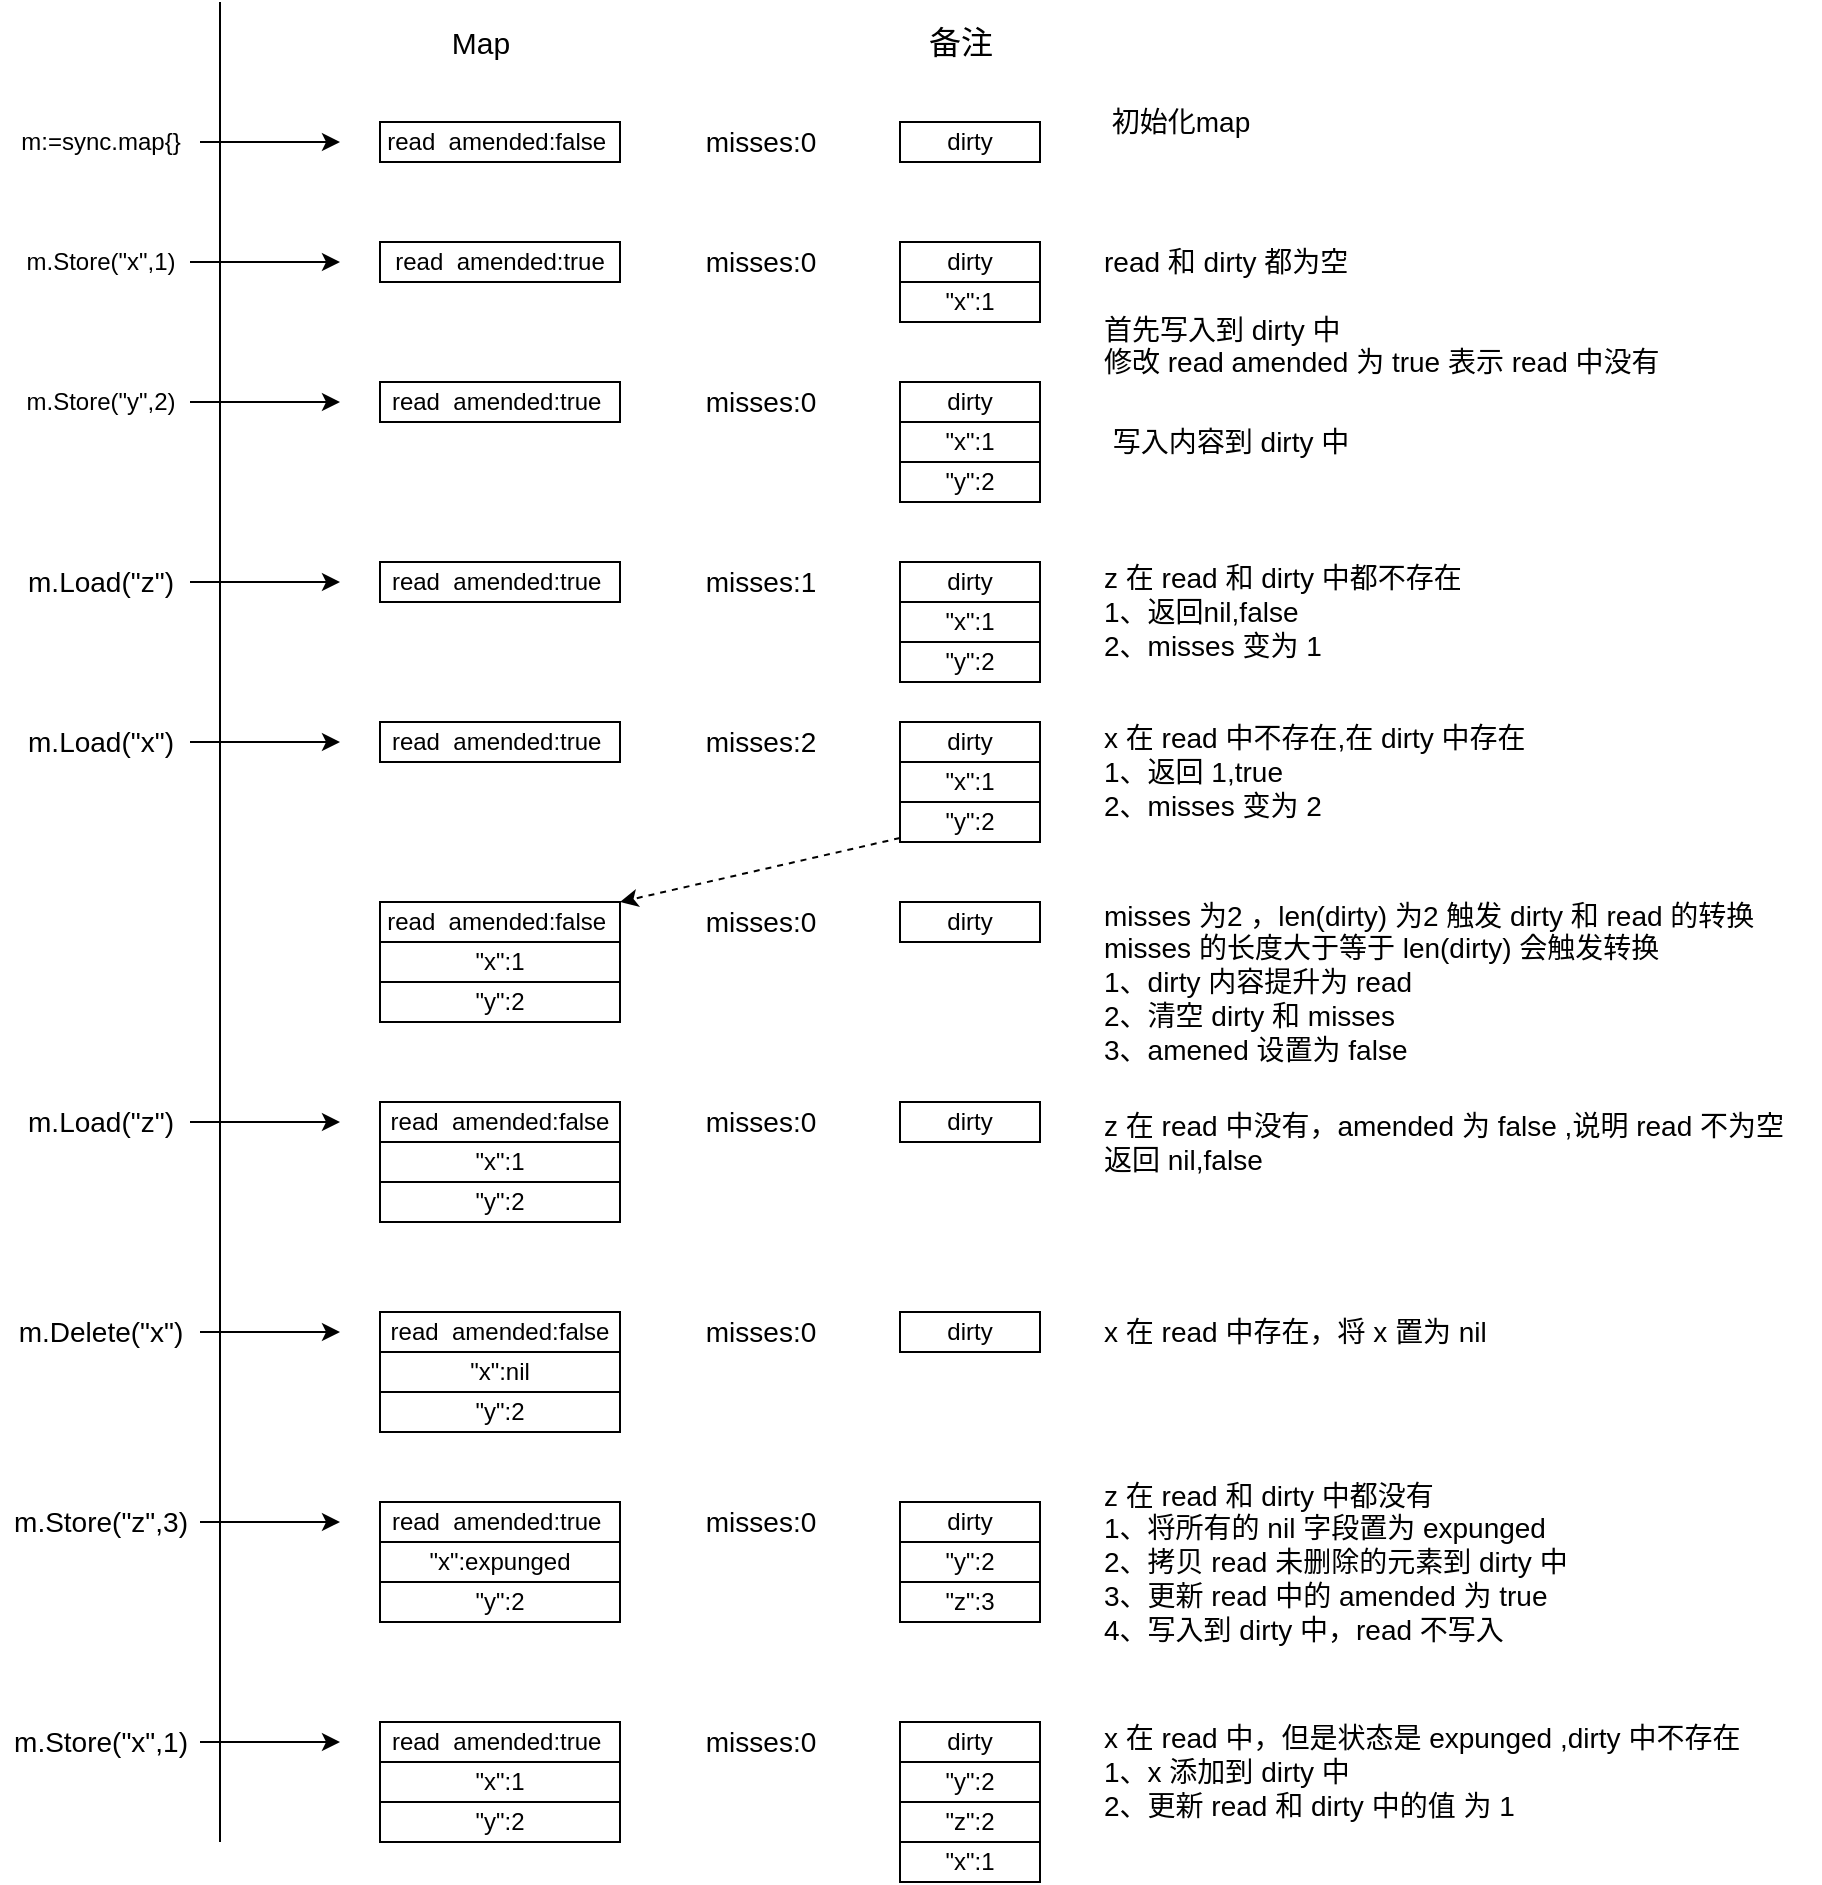 <mxfile pages="16">
    <diagram id="24sgOk005YfM9f5gaFTB" name="sync_map">
        <mxGraphModel dx="781" dy="591" grid="1" gridSize="10" guides="1" tooltips="1" connect="1" arrows="1" fold="1" page="1" pageScale="1" pageWidth="3300" pageHeight="4681" math="0" shadow="0">
            <root>
                <mxCell id="kQL8fXOMD9WAkuxqkzjQ-0"/>
                <mxCell id="kQL8fXOMD9WAkuxqkzjQ-1" parent="kQL8fXOMD9WAkuxqkzjQ-0"/>
                <mxCell id="0qfVXdXb0fOPbhbPSKhO-14" value="" style="endArrow=none;html=1;" edge="1" parent="kQL8fXOMD9WAkuxqkzjQ-1">
                    <mxGeometry width="50" height="50" relative="1" as="geometry">
                        <mxPoint x="380" y="1050" as="sourcePoint"/>
                        <mxPoint x="380" y="130" as="targetPoint"/>
                    </mxGeometry>
                </mxCell>
                <mxCell id="0qfVXdXb0fOPbhbPSKhO-15" value="&lt;font style=&quot;font-size: 15px&quot;&gt;Map&lt;/font&gt;" style="text;html=1;align=center;verticalAlign=middle;resizable=0;points=[];autosize=1;strokeColor=none;fillColor=none;" vertex="1" parent="kQL8fXOMD9WAkuxqkzjQ-1">
                    <mxGeometry x="490" y="140" width="40" height="20" as="geometry"/>
                </mxCell>
                <mxCell id="0qfVXdXb0fOPbhbPSKhO-16" value="&lt;font style=&quot;font-size: 16px&quot;&gt;备注&lt;/font&gt;" style="text;html=1;align=center;verticalAlign=middle;resizable=0;points=[];autosize=1;strokeColor=none;fillColor=none;" vertex="1" parent="kQL8fXOMD9WAkuxqkzjQ-1">
                    <mxGeometry x="725" y="140" width="50" height="20" as="geometry"/>
                </mxCell>
                <mxCell id="0qfVXdXb0fOPbhbPSKhO-18" style="edgeStyle=none;html=1;" edge="1" parent="kQL8fXOMD9WAkuxqkzjQ-1" source="0qfVXdXb0fOPbhbPSKhO-17">
                    <mxGeometry relative="1" as="geometry">
                        <mxPoint x="440" y="200" as="targetPoint"/>
                    </mxGeometry>
                </mxCell>
                <mxCell id="0qfVXdXb0fOPbhbPSKhO-17" value="m:=sync.map{}" style="text;html=1;align=center;verticalAlign=middle;resizable=0;points=[];autosize=1;strokeColor=none;fillColor=none;" vertex="1" parent="kQL8fXOMD9WAkuxqkzjQ-1">
                    <mxGeometry x="270" y="190" width="100" height="20" as="geometry"/>
                </mxCell>
                <mxCell id="0qfVXdXb0fOPbhbPSKhO-19" value="&lt;font style=&quot;font-size: 12px&quot;&gt;read&lt;/font&gt;&amp;nbsp; amended:false&amp;nbsp;" style="rounded=0;whiteSpace=wrap;html=1;" vertex="1" parent="kQL8fXOMD9WAkuxqkzjQ-1">
                    <mxGeometry x="460" y="190" width="120" height="20" as="geometry"/>
                </mxCell>
                <mxCell id="0qfVXdXb0fOPbhbPSKhO-20" value="&lt;font style=&quot;font-size: 14px&quot;&gt;misses:0&lt;/font&gt;" style="text;html=1;align=center;verticalAlign=middle;resizable=0;points=[];autosize=1;strokeColor=none;fillColor=none;fontSize=12;" vertex="1" parent="kQL8fXOMD9WAkuxqkzjQ-1">
                    <mxGeometry x="615" y="190" width="70" height="20" as="geometry"/>
                </mxCell>
                <mxCell id="0qfVXdXb0fOPbhbPSKhO-21" value="dirty" style="rounded=0;whiteSpace=wrap;html=1;" vertex="1" parent="kQL8fXOMD9WAkuxqkzjQ-1">
                    <mxGeometry x="720" y="190" width="70" height="20" as="geometry"/>
                </mxCell>
                <mxCell id="0qfVXdXb0fOPbhbPSKhO-22" style="edgeStyle=none;html=1;" edge="1" parent="kQL8fXOMD9WAkuxqkzjQ-1" source="0qfVXdXb0fOPbhbPSKhO-23">
                    <mxGeometry relative="1" as="geometry">
                        <mxPoint x="440" y="260" as="targetPoint"/>
                    </mxGeometry>
                </mxCell>
                <mxCell id="0qfVXdXb0fOPbhbPSKhO-23" value="m.Store(&quot;x&quot;,1)" style="text;html=1;align=center;verticalAlign=middle;resizable=0;points=[];autosize=1;strokeColor=none;fillColor=none;" vertex="1" parent="kQL8fXOMD9WAkuxqkzjQ-1">
                    <mxGeometry x="275" y="250" width="90" height="20" as="geometry"/>
                </mxCell>
                <mxCell id="0qfVXdXb0fOPbhbPSKhO-24" value="&lt;font style=&quot;font-size: 12px&quot;&gt;read&lt;/font&gt;&amp;nbsp; amended:true" style="rounded=0;whiteSpace=wrap;html=1;" vertex="1" parent="kQL8fXOMD9WAkuxqkzjQ-1">
                    <mxGeometry x="460" y="250" width="120" height="20" as="geometry"/>
                </mxCell>
                <mxCell id="0qfVXdXb0fOPbhbPSKhO-25" value="&lt;font style=&quot;font-size: 14px&quot;&gt;misses:0&lt;/font&gt;" style="text;html=1;align=center;verticalAlign=middle;resizable=0;points=[];autosize=1;strokeColor=none;fillColor=none;fontSize=12;" vertex="1" parent="kQL8fXOMD9WAkuxqkzjQ-1">
                    <mxGeometry x="615" y="250" width="70" height="20" as="geometry"/>
                </mxCell>
                <mxCell id="0qfVXdXb0fOPbhbPSKhO-26" value="dirty" style="rounded=0;whiteSpace=wrap;html=1;" vertex="1" parent="kQL8fXOMD9WAkuxqkzjQ-1">
                    <mxGeometry x="720" y="250" width="70" height="20" as="geometry"/>
                </mxCell>
                <mxCell id="0qfVXdXb0fOPbhbPSKhO-27" style="edgeStyle=none;html=1;" edge="1" parent="kQL8fXOMD9WAkuxqkzjQ-1" source="0qfVXdXb0fOPbhbPSKhO-28">
                    <mxGeometry relative="1" as="geometry">
                        <mxPoint x="440" y="330" as="targetPoint"/>
                    </mxGeometry>
                </mxCell>
                <mxCell id="0qfVXdXb0fOPbhbPSKhO-28" value="m.Store(&quot;y&quot;,2)" style="text;html=1;align=center;verticalAlign=middle;resizable=0;points=[];autosize=1;strokeColor=none;fillColor=none;" vertex="1" parent="kQL8fXOMD9WAkuxqkzjQ-1">
                    <mxGeometry x="275" y="320" width="90" height="20" as="geometry"/>
                </mxCell>
                <mxCell id="0qfVXdXb0fOPbhbPSKhO-29" value="&lt;font style=&quot;font-size: 12px&quot;&gt;read&lt;/font&gt;&amp;nbsp; amended:true&amp;nbsp;" style="rounded=0;whiteSpace=wrap;html=1;" vertex="1" parent="kQL8fXOMD9WAkuxqkzjQ-1">
                    <mxGeometry x="460" y="320" width="120" height="20" as="geometry"/>
                </mxCell>
                <mxCell id="0qfVXdXb0fOPbhbPSKhO-30" value="&lt;font style=&quot;font-size: 14px&quot;&gt;misses:0&lt;/font&gt;" style="text;html=1;align=center;verticalAlign=middle;resizable=0;points=[];autosize=1;strokeColor=none;fillColor=none;fontSize=12;" vertex="1" parent="kQL8fXOMD9WAkuxqkzjQ-1">
                    <mxGeometry x="615" y="320" width="70" height="20" as="geometry"/>
                </mxCell>
                <mxCell id="0qfVXdXb0fOPbhbPSKhO-32" value="&quot;x&quot;:1" style="rounded=0;whiteSpace=wrap;html=1;" vertex="1" parent="kQL8fXOMD9WAkuxqkzjQ-1">
                    <mxGeometry x="720" y="270" width="70" height="20" as="geometry"/>
                </mxCell>
                <mxCell id="0qfVXdXb0fOPbhbPSKhO-33" value="&lt;font style=&quot;font-size: 14px&quot;&gt;初始化map&lt;/font&gt;" style="text;html=1;align=center;verticalAlign=middle;resizable=0;points=[];autosize=1;strokeColor=none;fillColor=none;fontSize=12;" vertex="1" parent="kQL8fXOMD9WAkuxqkzjQ-1">
                    <mxGeometry x="820" y="180" width="80" height="20" as="geometry"/>
                </mxCell>
                <mxCell id="0qfVXdXb0fOPbhbPSKhO-35" value="&lt;font style=&quot;font-size: 14px&quot;&gt;read 和 dirty 都为空&lt;br&gt;&lt;br&gt;首先写入到 dirty 中&lt;br&gt;修改 read amended 为 true 表示 read 中没有&lt;/font&gt;" style="text;html=1;align=left;verticalAlign=middle;resizable=0;points=[];autosize=1;strokeColor=none;fillColor=none;fontSize=12;" vertex="1" parent="kQL8fXOMD9WAkuxqkzjQ-1">
                    <mxGeometry x="820" y="250" width="290" height="70" as="geometry"/>
                </mxCell>
                <mxCell id="0qfVXdXb0fOPbhbPSKhO-36" value="dirty" style="rounded=0;whiteSpace=wrap;html=1;" vertex="1" parent="kQL8fXOMD9WAkuxqkzjQ-1">
                    <mxGeometry x="720" y="320" width="70" height="20" as="geometry"/>
                </mxCell>
                <mxCell id="0qfVXdXb0fOPbhbPSKhO-37" value="&quot;x&quot;:1" style="rounded=0;whiteSpace=wrap;html=1;" vertex="1" parent="kQL8fXOMD9WAkuxqkzjQ-1">
                    <mxGeometry x="720" y="340" width="70" height="20" as="geometry"/>
                </mxCell>
                <mxCell id="0qfVXdXb0fOPbhbPSKhO-38" value="&quot;y&quot;:2" style="rounded=0;whiteSpace=wrap;html=1;" vertex="1" parent="kQL8fXOMD9WAkuxqkzjQ-1">
                    <mxGeometry x="720" y="360" width="70" height="20" as="geometry"/>
                </mxCell>
                <mxCell id="0qfVXdXb0fOPbhbPSKhO-39" value="&lt;font style=&quot;font-size: 14px&quot;&gt;写入内容到 dirty 中&lt;/font&gt;" style="text;html=1;align=center;verticalAlign=middle;resizable=0;points=[];autosize=1;strokeColor=none;fillColor=none;fontSize=12;" vertex="1" parent="kQL8fXOMD9WAkuxqkzjQ-1">
                    <mxGeometry x="820" y="340" width="130" height="20" as="geometry"/>
                </mxCell>
                <mxCell id="0qfVXdXb0fOPbhbPSKhO-40" style="edgeStyle=none;html=1;" edge="1" parent="kQL8fXOMD9WAkuxqkzjQ-1" source="0qfVXdXb0fOPbhbPSKhO-41">
                    <mxGeometry relative="1" as="geometry">
                        <mxPoint x="440" y="420" as="targetPoint"/>
                    </mxGeometry>
                </mxCell>
                <mxCell id="0qfVXdXb0fOPbhbPSKhO-41" value="&lt;font style=&quot;font-size: 14px&quot;&gt;m.Load(&quot;z&quot;)&lt;/font&gt;" style="text;html=1;align=center;verticalAlign=middle;resizable=0;points=[];autosize=1;strokeColor=none;fillColor=none;" vertex="1" parent="kQL8fXOMD9WAkuxqkzjQ-1">
                    <mxGeometry x="275" y="410" width="90" height="20" as="geometry"/>
                </mxCell>
                <mxCell id="0qfVXdXb0fOPbhbPSKhO-42" value="&lt;font style=&quot;font-size: 12px&quot;&gt;read&lt;/font&gt;&amp;nbsp; amended:true&amp;nbsp;" style="rounded=0;whiteSpace=wrap;html=1;" vertex="1" parent="kQL8fXOMD9WAkuxqkzjQ-1">
                    <mxGeometry x="460" y="410" width="120" height="20" as="geometry"/>
                </mxCell>
                <mxCell id="0qfVXdXb0fOPbhbPSKhO-43" value="&lt;font style=&quot;font-size: 14px&quot;&gt;misses:1&lt;/font&gt;" style="text;html=1;align=center;verticalAlign=middle;resizable=0;points=[];autosize=1;strokeColor=none;fillColor=none;fontSize=12;" vertex="1" parent="kQL8fXOMD9WAkuxqkzjQ-1">
                    <mxGeometry x="615" y="410" width="70" height="20" as="geometry"/>
                </mxCell>
                <mxCell id="0qfVXdXb0fOPbhbPSKhO-44" value="dirty" style="rounded=0;whiteSpace=wrap;html=1;" vertex="1" parent="kQL8fXOMD9WAkuxqkzjQ-1">
                    <mxGeometry x="720" y="410" width="70" height="20" as="geometry"/>
                </mxCell>
                <mxCell id="0qfVXdXb0fOPbhbPSKhO-45" value="&quot;x&quot;:1" style="rounded=0;whiteSpace=wrap;html=1;" vertex="1" parent="kQL8fXOMD9WAkuxqkzjQ-1">
                    <mxGeometry x="720" y="430" width="70" height="20" as="geometry"/>
                </mxCell>
                <mxCell id="0qfVXdXb0fOPbhbPSKhO-46" value="&quot;y&quot;:2" style="rounded=0;whiteSpace=wrap;html=1;" vertex="1" parent="kQL8fXOMD9WAkuxqkzjQ-1">
                    <mxGeometry x="720" y="450" width="70" height="20" as="geometry"/>
                </mxCell>
                <mxCell id="0qfVXdXb0fOPbhbPSKhO-47" value="&lt;font style=&quot;font-size: 14px&quot;&gt;z 在 read 和 dirty 中都不存在&amp;nbsp;&lt;br&gt;1、返回nil,false&lt;br&gt;2、misses 变为 1&lt;/font&gt;" style="text;html=1;align=left;verticalAlign=middle;resizable=0;points=[];autosize=1;strokeColor=none;fillColor=none;fontSize=12;" vertex="1" parent="kQL8fXOMD9WAkuxqkzjQ-1">
                    <mxGeometry x="820" y="410" width="200" height="50" as="geometry"/>
                </mxCell>
                <mxCell id="0qfVXdXb0fOPbhbPSKhO-48" style="edgeStyle=none;html=1;" edge="1" parent="kQL8fXOMD9WAkuxqkzjQ-1" source="0qfVXdXb0fOPbhbPSKhO-49">
                    <mxGeometry relative="1" as="geometry">
                        <mxPoint x="440" y="500" as="targetPoint"/>
                    </mxGeometry>
                </mxCell>
                <mxCell id="0qfVXdXb0fOPbhbPSKhO-49" value="&lt;font style=&quot;font-size: 14px&quot;&gt;m.Load(&quot;x&quot;)&lt;/font&gt;" style="text;html=1;align=center;verticalAlign=middle;resizable=0;points=[];autosize=1;strokeColor=none;fillColor=none;" vertex="1" parent="kQL8fXOMD9WAkuxqkzjQ-1">
                    <mxGeometry x="275" y="490" width="90" height="20" as="geometry"/>
                </mxCell>
                <mxCell id="0qfVXdXb0fOPbhbPSKhO-50" value="&lt;font style=&quot;font-size: 12px&quot;&gt;read&lt;/font&gt;&amp;nbsp; amended:true&amp;nbsp;" style="rounded=0;whiteSpace=wrap;html=1;" vertex="1" parent="kQL8fXOMD9WAkuxqkzjQ-1">
                    <mxGeometry x="460" y="490" width="120" height="20" as="geometry"/>
                </mxCell>
                <mxCell id="0qfVXdXb0fOPbhbPSKhO-51" value="&lt;font style=&quot;font-size: 14px&quot;&gt;misses:2&lt;/font&gt;" style="text;html=1;align=center;verticalAlign=middle;resizable=0;points=[];autosize=1;strokeColor=none;fillColor=none;fontSize=12;" vertex="1" parent="kQL8fXOMD9WAkuxqkzjQ-1">
                    <mxGeometry x="615" y="490" width="70" height="20" as="geometry"/>
                </mxCell>
                <mxCell id="0qfVXdXb0fOPbhbPSKhO-52" value="dirty" style="rounded=0;whiteSpace=wrap;html=1;" vertex="1" parent="kQL8fXOMD9WAkuxqkzjQ-1">
                    <mxGeometry x="720" y="490" width="70" height="20" as="geometry"/>
                </mxCell>
                <mxCell id="0qfVXdXb0fOPbhbPSKhO-53" value="&quot;x&quot;:1" style="rounded=0;whiteSpace=wrap;html=1;" vertex="1" parent="kQL8fXOMD9WAkuxqkzjQ-1">
                    <mxGeometry x="720" y="510" width="70" height="20" as="geometry"/>
                </mxCell>
                <mxCell id="0qfVXdXb0fOPbhbPSKhO-77" style="edgeStyle=none;html=1;entryX=1;entryY=0;entryDx=0;entryDy=0;fontSize=12;dashed=1;" edge="1" parent="kQL8fXOMD9WAkuxqkzjQ-1" source="0qfVXdXb0fOPbhbPSKhO-54" target="0qfVXdXb0fOPbhbPSKhO-67">
                    <mxGeometry relative="1" as="geometry"/>
                </mxCell>
                <mxCell id="0qfVXdXb0fOPbhbPSKhO-54" value="&quot;y&quot;:2" style="rounded=0;whiteSpace=wrap;html=1;" vertex="1" parent="kQL8fXOMD9WAkuxqkzjQ-1">
                    <mxGeometry x="720" y="530" width="70" height="20" as="geometry"/>
                </mxCell>
                <mxCell id="0qfVXdXb0fOPbhbPSKhO-55" value="&lt;font style=&quot;font-size: 14px&quot;&gt;x 在 read 中不存在,在 dirty 中存在&amp;nbsp;&lt;br&gt;1、返回 1,true&lt;br&gt;2、misses 变为 2&lt;/font&gt;" style="text;html=1;align=left;verticalAlign=middle;resizable=0;points=[];autosize=1;strokeColor=none;fillColor=none;fontSize=12;" vertex="1" parent="kQL8fXOMD9WAkuxqkzjQ-1">
                    <mxGeometry x="820" y="490" width="230" height="50" as="geometry"/>
                </mxCell>
                <mxCell id="0qfVXdXb0fOPbhbPSKhO-67" value="&lt;font style=&quot;font-size: 12px&quot;&gt;read&lt;/font&gt;&amp;nbsp; amended:false&amp;nbsp;" style="rounded=0;whiteSpace=wrap;html=1;" vertex="1" parent="kQL8fXOMD9WAkuxqkzjQ-1">
                    <mxGeometry x="460" y="580" width="120" height="20" as="geometry"/>
                </mxCell>
                <mxCell id="0qfVXdXb0fOPbhbPSKhO-68" value="&lt;font style=&quot;font-size: 14px&quot;&gt;misses:0&lt;/font&gt;" style="text;html=1;align=center;verticalAlign=middle;resizable=0;points=[];autosize=1;strokeColor=none;fillColor=none;fontSize=12;" vertex="1" parent="kQL8fXOMD9WAkuxqkzjQ-1">
                    <mxGeometry x="615" y="580" width="70" height="20" as="geometry"/>
                </mxCell>
                <mxCell id="0qfVXdXb0fOPbhbPSKhO-69" value="dirty" style="rounded=0;whiteSpace=wrap;html=1;" vertex="1" parent="kQL8fXOMD9WAkuxqkzjQ-1">
                    <mxGeometry x="720" y="580" width="70" height="20" as="geometry"/>
                </mxCell>
                <mxCell id="0qfVXdXb0fOPbhbPSKhO-72" value="&lt;font style=&quot;font-size: 14px&quot;&gt;misses 为2 ，len(dirty) 为2 触发 dirty 和 read 的转换&lt;br&gt;misses 的长度大于等于 len(dirty) 会触发转换&lt;br&gt;1、dirty 内容提升为 read&lt;br&gt;2、清空 dirty 和 misses&amp;nbsp;&lt;br&gt;3、amened 设置为 false&lt;/font&gt;" style="text;html=1;align=left;verticalAlign=middle;resizable=0;points=[];autosize=1;strokeColor=none;fillColor=none;fontSize=12;" vertex="1" parent="kQL8fXOMD9WAkuxqkzjQ-1">
                    <mxGeometry x="820" y="580" width="340" height="80" as="geometry"/>
                </mxCell>
                <mxCell id="0qfVXdXb0fOPbhbPSKhO-73" value="&quot;x&quot;:1" style="rounded=0;whiteSpace=wrap;html=1;" vertex="1" parent="kQL8fXOMD9WAkuxqkzjQ-1">
                    <mxGeometry x="460" y="600" width="120" height="20" as="geometry"/>
                </mxCell>
                <mxCell id="0qfVXdXb0fOPbhbPSKhO-74" value="&quot;y&quot;:2" style="rounded=0;whiteSpace=wrap;html=1;" vertex="1" parent="kQL8fXOMD9WAkuxqkzjQ-1">
                    <mxGeometry x="460" y="620" width="120" height="20" as="geometry"/>
                </mxCell>
                <mxCell id="0qfVXdXb0fOPbhbPSKhO-78" style="edgeStyle=none;html=1;" edge="1" parent="kQL8fXOMD9WAkuxqkzjQ-1" source="0qfVXdXb0fOPbhbPSKhO-79">
                    <mxGeometry relative="1" as="geometry">
                        <mxPoint x="440" y="690" as="targetPoint"/>
                    </mxGeometry>
                </mxCell>
                <mxCell id="0qfVXdXb0fOPbhbPSKhO-79" value="&lt;font style=&quot;font-size: 14px&quot;&gt;m.Load(&quot;z&quot;)&lt;/font&gt;" style="text;html=1;align=center;verticalAlign=middle;resizable=0;points=[];autosize=1;strokeColor=none;fillColor=none;" vertex="1" parent="kQL8fXOMD9WAkuxqkzjQ-1">
                    <mxGeometry x="275" y="680" width="90" height="20" as="geometry"/>
                </mxCell>
                <mxCell id="0qfVXdXb0fOPbhbPSKhO-80" value="&lt;font style=&quot;font-size: 12px&quot;&gt;read&lt;/font&gt;&amp;nbsp; amended:false" style="rounded=0;whiteSpace=wrap;html=1;" vertex="1" parent="kQL8fXOMD9WAkuxqkzjQ-1">
                    <mxGeometry x="460" y="680" width="120" height="20" as="geometry"/>
                </mxCell>
                <mxCell id="0qfVXdXb0fOPbhbPSKhO-81" value="&lt;font style=&quot;font-size: 14px&quot;&gt;misses:0&lt;/font&gt;" style="text;html=1;align=center;verticalAlign=middle;resizable=0;points=[];autosize=1;strokeColor=none;fillColor=none;fontSize=12;" vertex="1" parent="kQL8fXOMD9WAkuxqkzjQ-1">
                    <mxGeometry x="615" y="680" width="70" height="20" as="geometry"/>
                </mxCell>
                <mxCell id="0qfVXdXb0fOPbhbPSKhO-82" value="dirty" style="rounded=0;whiteSpace=wrap;html=1;" vertex="1" parent="kQL8fXOMD9WAkuxqkzjQ-1">
                    <mxGeometry x="720" y="680" width="70" height="20" as="geometry"/>
                </mxCell>
                <mxCell id="0qfVXdXb0fOPbhbPSKhO-84" value="&lt;font style=&quot;font-size: 14px&quot;&gt;z 在 read 中没有，amended 为 false ,说明 read 不为空&lt;br&gt;返回 nil,false&lt;/font&gt;" style="text;html=1;align=left;verticalAlign=middle;resizable=0;points=[];autosize=1;strokeColor=none;fillColor=none;fontSize=12;" vertex="1" parent="kQL8fXOMD9WAkuxqkzjQ-1">
                    <mxGeometry x="820" y="680" width="360" height="40" as="geometry"/>
                </mxCell>
                <mxCell id="0qfVXdXb0fOPbhbPSKhO-85" value="&quot;x&quot;:1" style="rounded=0;whiteSpace=wrap;html=1;" vertex="1" parent="kQL8fXOMD9WAkuxqkzjQ-1">
                    <mxGeometry x="460" y="700" width="120" height="20" as="geometry"/>
                </mxCell>
                <mxCell id="0qfVXdXb0fOPbhbPSKhO-86" value="&quot;y&quot;:2" style="rounded=0;whiteSpace=wrap;html=1;" vertex="1" parent="kQL8fXOMD9WAkuxqkzjQ-1">
                    <mxGeometry x="460" y="720" width="120" height="20" as="geometry"/>
                </mxCell>
                <mxCell id="0qfVXdXb0fOPbhbPSKhO-87" style="edgeStyle=none;html=1;" edge="1" parent="kQL8fXOMD9WAkuxqkzjQ-1" source="0qfVXdXb0fOPbhbPSKhO-88">
                    <mxGeometry relative="1" as="geometry">
                        <mxPoint x="440" y="795" as="targetPoint"/>
                    </mxGeometry>
                </mxCell>
                <mxCell id="0qfVXdXb0fOPbhbPSKhO-88" value="&lt;font style=&quot;font-size: 14px&quot;&gt;m.Delete(&quot;x&quot;)&lt;/font&gt;" style="text;html=1;align=center;verticalAlign=middle;resizable=0;points=[];autosize=1;strokeColor=none;fillColor=none;" vertex="1" parent="kQL8fXOMD9WAkuxqkzjQ-1">
                    <mxGeometry x="270" y="785" width="100" height="20" as="geometry"/>
                </mxCell>
                <mxCell id="0qfVXdXb0fOPbhbPSKhO-89" value="&lt;font style=&quot;font-size: 12px&quot;&gt;read&lt;/font&gt;&amp;nbsp; amended:false" style="rounded=0;whiteSpace=wrap;html=1;" vertex="1" parent="kQL8fXOMD9WAkuxqkzjQ-1">
                    <mxGeometry x="460" y="785" width="120" height="20" as="geometry"/>
                </mxCell>
                <mxCell id="0qfVXdXb0fOPbhbPSKhO-90" value="&lt;font style=&quot;font-size: 14px&quot;&gt;misses:0&lt;/font&gt;" style="text;html=1;align=center;verticalAlign=middle;resizable=0;points=[];autosize=1;strokeColor=none;fillColor=none;fontSize=12;" vertex="1" parent="kQL8fXOMD9WAkuxqkzjQ-1">
                    <mxGeometry x="615" y="785" width="70" height="20" as="geometry"/>
                </mxCell>
                <mxCell id="0qfVXdXb0fOPbhbPSKhO-91" value="dirty" style="rounded=0;whiteSpace=wrap;html=1;" vertex="1" parent="kQL8fXOMD9WAkuxqkzjQ-1">
                    <mxGeometry x="720" y="785" width="70" height="20" as="geometry"/>
                </mxCell>
                <mxCell id="0qfVXdXb0fOPbhbPSKhO-92" value="&lt;font style=&quot;font-size: 14px&quot;&gt;x 在 read 中存在，将 x 置为 nil&lt;/font&gt;" style="text;html=1;align=left;verticalAlign=middle;resizable=0;points=[];autosize=1;strokeColor=none;fillColor=none;fontSize=12;" vertex="1" parent="kQL8fXOMD9WAkuxqkzjQ-1">
                    <mxGeometry x="820" y="785" width="210" height="20" as="geometry"/>
                </mxCell>
                <mxCell id="0qfVXdXb0fOPbhbPSKhO-93" value="&quot;x&quot;:nil" style="rounded=0;whiteSpace=wrap;html=1;" vertex="1" parent="kQL8fXOMD9WAkuxqkzjQ-1">
                    <mxGeometry x="460" y="805" width="120" height="20" as="geometry"/>
                </mxCell>
                <mxCell id="0qfVXdXb0fOPbhbPSKhO-94" value="&quot;y&quot;:2" style="rounded=0;whiteSpace=wrap;html=1;" vertex="1" parent="kQL8fXOMD9WAkuxqkzjQ-1">
                    <mxGeometry x="460" y="825" width="120" height="20" as="geometry"/>
                </mxCell>
                <mxCell id="0qfVXdXb0fOPbhbPSKhO-102" style="edgeStyle=none;html=1;" edge="1" parent="kQL8fXOMD9WAkuxqkzjQ-1" source="0qfVXdXb0fOPbhbPSKhO-103">
                    <mxGeometry relative="1" as="geometry">
                        <mxPoint x="440" y="890" as="targetPoint"/>
                    </mxGeometry>
                </mxCell>
                <mxCell id="0qfVXdXb0fOPbhbPSKhO-103" value="&lt;font style=&quot;font-size: 14px&quot;&gt;m.Store(&quot;z&quot;,3)&lt;/font&gt;" style="text;html=1;align=center;verticalAlign=middle;resizable=0;points=[];autosize=1;strokeColor=none;fillColor=none;" vertex="1" parent="kQL8fXOMD9WAkuxqkzjQ-1">
                    <mxGeometry x="270" y="880" width="100" height="20" as="geometry"/>
                </mxCell>
                <mxCell id="0qfVXdXb0fOPbhbPSKhO-104" value="&lt;font style=&quot;font-size: 12px&quot;&gt;read&lt;/font&gt;&amp;nbsp; amended:true&amp;nbsp;" style="rounded=0;whiteSpace=wrap;html=1;" vertex="1" parent="kQL8fXOMD9WAkuxqkzjQ-1">
                    <mxGeometry x="460" y="880" width="120" height="20" as="geometry"/>
                </mxCell>
                <mxCell id="0qfVXdXb0fOPbhbPSKhO-105" value="&lt;font style=&quot;font-size: 14px&quot;&gt;misses:0&lt;/font&gt;" style="text;html=1;align=center;verticalAlign=middle;resizable=0;points=[];autosize=1;strokeColor=none;fillColor=none;fontSize=12;" vertex="1" parent="kQL8fXOMD9WAkuxqkzjQ-1">
                    <mxGeometry x="615" y="880" width="70" height="20" as="geometry"/>
                </mxCell>
                <mxCell id="0qfVXdXb0fOPbhbPSKhO-106" value="dirty" style="rounded=0;whiteSpace=wrap;html=1;" vertex="1" parent="kQL8fXOMD9WAkuxqkzjQ-1">
                    <mxGeometry x="720" y="880" width="70" height="20" as="geometry"/>
                </mxCell>
                <mxCell id="0qfVXdXb0fOPbhbPSKhO-107" value="&quot;y&quot;:2" style="rounded=0;whiteSpace=wrap;html=1;" vertex="1" parent="kQL8fXOMD9WAkuxqkzjQ-1">
                    <mxGeometry x="720" y="900" width="70" height="20" as="geometry"/>
                </mxCell>
                <mxCell id="0qfVXdXb0fOPbhbPSKhO-108" value="&quot;z&quot;:3" style="rounded=0;whiteSpace=wrap;html=1;" vertex="1" parent="kQL8fXOMD9WAkuxqkzjQ-1">
                    <mxGeometry x="720" y="920" width="70" height="20" as="geometry"/>
                </mxCell>
                <mxCell id="0qfVXdXb0fOPbhbPSKhO-109" value="&lt;font style=&quot;font-size: 14px&quot;&gt;z 在 read 和 dirty 中都没有&lt;br&gt;1、将所有的 nil 字段置为 expunged&lt;br&gt;2、拷贝 read 未删除的元素到 dirty 中&lt;br&gt;3、更新 read 中的 amended 为 true&lt;br&gt;4、写入到 dirty 中，read 不写入&lt;/font&gt;" style="text;html=1;align=left;verticalAlign=middle;resizable=0;points=[];autosize=1;strokeColor=none;fillColor=none;fontSize=12;" vertex="1" parent="kQL8fXOMD9WAkuxqkzjQ-1">
                    <mxGeometry x="820" y="870" width="250" height="80" as="geometry"/>
                </mxCell>
                <mxCell id="0qfVXdXb0fOPbhbPSKhO-110" value="&quot;x&quot;:expunged" style="rounded=0;whiteSpace=wrap;html=1;" vertex="1" parent="kQL8fXOMD9WAkuxqkzjQ-1">
                    <mxGeometry x="460" y="900" width="120" height="20" as="geometry"/>
                </mxCell>
                <mxCell id="0qfVXdXb0fOPbhbPSKhO-111" value="&quot;y&quot;:2" style="rounded=0;whiteSpace=wrap;html=1;" vertex="1" parent="kQL8fXOMD9WAkuxqkzjQ-1">
                    <mxGeometry x="460" y="920" width="120" height="20" as="geometry"/>
                </mxCell>
                <mxCell id="0qfVXdXb0fOPbhbPSKhO-112" style="edgeStyle=none;html=1;" edge="1" parent="kQL8fXOMD9WAkuxqkzjQ-1" source="0qfVXdXb0fOPbhbPSKhO-113">
                    <mxGeometry relative="1" as="geometry">
                        <mxPoint x="440" y="1000" as="targetPoint"/>
                    </mxGeometry>
                </mxCell>
                <mxCell id="0qfVXdXb0fOPbhbPSKhO-113" value="&lt;font style=&quot;font-size: 14px&quot;&gt;m.Store(&quot;x&quot;,1)&lt;/font&gt;" style="text;html=1;align=center;verticalAlign=middle;resizable=0;points=[];autosize=1;strokeColor=none;fillColor=none;" vertex="1" parent="kQL8fXOMD9WAkuxqkzjQ-1">
                    <mxGeometry x="270" y="990" width="100" height="20" as="geometry"/>
                </mxCell>
                <mxCell id="0qfVXdXb0fOPbhbPSKhO-114" value="&lt;font style=&quot;font-size: 12px&quot;&gt;read&lt;/font&gt;&amp;nbsp; amended:true&amp;nbsp;" style="rounded=0;whiteSpace=wrap;html=1;" vertex="1" parent="kQL8fXOMD9WAkuxqkzjQ-1">
                    <mxGeometry x="460" y="990" width="120" height="20" as="geometry"/>
                </mxCell>
                <mxCell id="0qfVXdXb0fOPbhbPSKhO-115" value="&lt;font style=&quot;font-size: 14px&quot;&gt;misses:0&lt;/font&gt;" style="text;html=1;align=center;verticalAlign=middle;resizable=0;points=[];autosize=1;strokeColor=none;fillColor=none;fontSize=12;" vertex="1" parent="kQL8fXOMD9WAkuxqkzjQ-1">
                    <mxGeometry x="615" y="990" width="70" height="20" as="geometry"/>
                </mxCell>
                <mxCell id="0qfVXdXb0fOPbhbPSKhO-116" value="dirty" style="rounded=0;whiteSpace=wrap;html=1;" vertex="1" parent="kQL8fXOMD9WAkuxqkzjQ-1">
                    <mxGeometry x="720" y="990" width="70" height="20" as="geometry"/>
                </mxCell>
                <mxCell id="0qfVXdXb0fOPbhbPSKhO-117" value="&quot;y&quot;:2" style="rounded=0;whiteSpace=wrap;html=1;" vertex="1" parent="kQL8fXOMD9WAkuxqkzjQ-1">
                    <mxGeometry x="720" y="1010" width="70" height="20" as="geometry"/>
                </mxCell>
                <mxCell id="0qfVXdXb0fOPbhbPSKhO-118" value="&quot;z&quot;:2" style="rounded=0;whiteSpace=wrap;html=1;" vertex="1" parent="kQL8fXOMD9WAkuxqkzjQ-1">
                    <mxGeometry x="720" y="1030" width="70" height="20" as="geometry"/>
                </mxCell>
                <mxCell id="0qfVXdXb0fOPbhbPSKhO-119" value="&lt;font style=&quot;font-size: 14px&quot;&gt;x 在 read 中，但是状态是 expunged ,dirty 中不存在&lt;br&gt;1、x 添加到 dirty 中&lt;br&gt;2、更新 read 和 dirty 中的值 为 1&lt;/font&gt;" style="text;html=1;align=left;verticalAlign=middle;resizable=0;points=[];autosize=1;strokeColor=none;fillColor=none;fontSize=12;" vertex="1" parent="kQL8fXOMD9WAkuxqkzjQ-1">
                    <mxGeometry x="820" y="990" width="330" height="50" as="geometry"/>
                </mxCell>
                <mxCell id="0qfVXdXb0fOPbhbPSKhO-120" value="&quot;x&quot;:1" style="rounded=0;whiteSpace=wrap;html=1;" vertex="1" parent="kQL8fXOMD9WAkuxqkzjQ-1">
                    <mxGeometry x="460" y="1010" width="120" height="20" as="geometry"/>
                </mxCell>
                <mxCell id="0qfVXdXb0fOPbhbPSKhO-121" value="&quot;y&quot;:2" style="rounded=0;whiteSpace=wrap;html=1;" vertex="1" parent="kQL8fXOMD9WAkuxqkzjQ-1">
                    <mxGeometry x="460" y="1030" width="120" height="20" as="geometry"/>
                </mxCell>
                <mxCell id="0qfVXdXb0fOPbhbPSKhO-122" value="&quot;x&quot;:1" style="rounded=0;whiteSpace=wrap;html=1;" vertex="1" parent="kQL8fXOMD9WAkuxqkzjQ-1">
                    <mxGeometry x="720" y="1050" width="70" height="20" as="geometry"/>
                </mxCell>
            </root>
        </mxGraphModel>
    </diagram>
</mxfile>